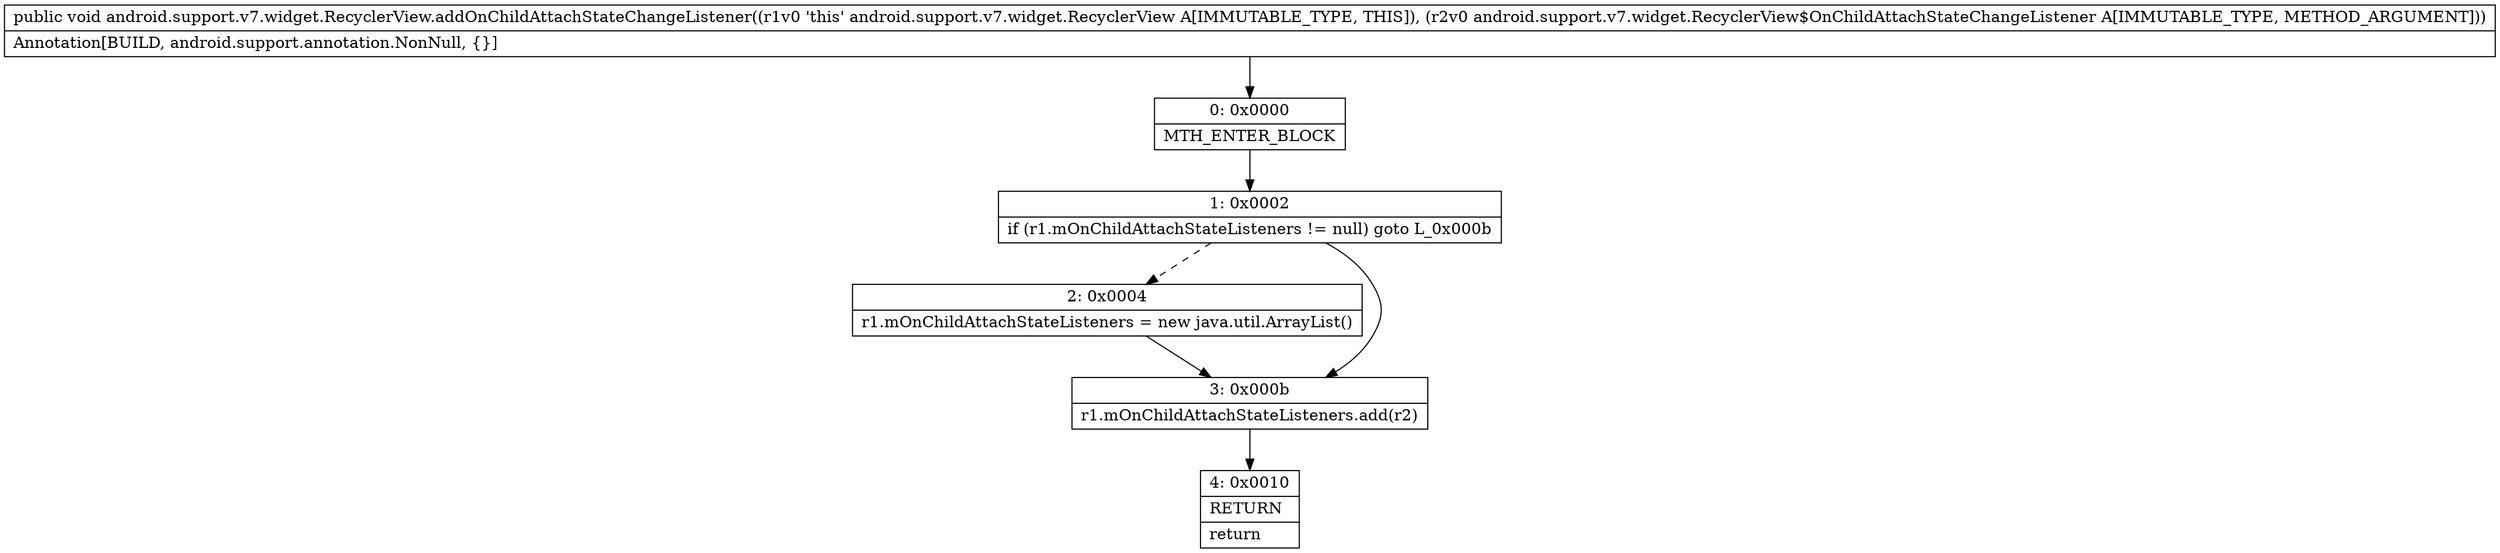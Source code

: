 digraph "CFG forandroid.support.v7.widget.RecyclerView.addOnChildAttachStateChangeListener(Landroid\/support\/v7\/widget\/RecyclerView$OnChildAttachStateChangeListener;)V" {
Node_0 [shape=record,label="{0\:\ 0x0000|MTH_ENTER_BLOCK\l}"];
Node_1 [shape=record,label="{1\:\ 0x0002|if (r1.mOnChildAttachStateListeners != null) goto L_0x000b\l}"];
Node_2 [shape=record,label="{2\:\ 0x0004|r1.mOnChildAttachStateListeners = new java.util.ArrayList()\l}"];
Node_3 [shape=record,label="{3\:\ 0x000b|r1.mOnChildAttachStateListeners.add(r2)\l}"];
Node_4 [shape=record,label="{4\:\ 0x0010|RETURN\l|return\l}"];
MethodNode[shape=record,label="{public void android.support.v7.widget.RecyclerView.addOnChildAttachStateChangeListener((r1v0 'this' android.support.v7.widget.RecyclerView A[IMMUTABLE_TYPE, THIS]), (r2v0 android.support.v7.widget.RecyclerView$OnChildAttachStateChangeListener A[IMMUTABLE_TYPE, METHOD_ARGUMENT]))  | Annotation[BUILD, android.support.annotation.NonNull, \{\}]\l}"];
MethodNode -> Node_0;
Node_0 -> Node_1;
Node_1 -> Node_2[style=dashed];
Node_1 -> Node_3;
Node_2 -> Node_3;
Node_3 -> Node_4;
}

